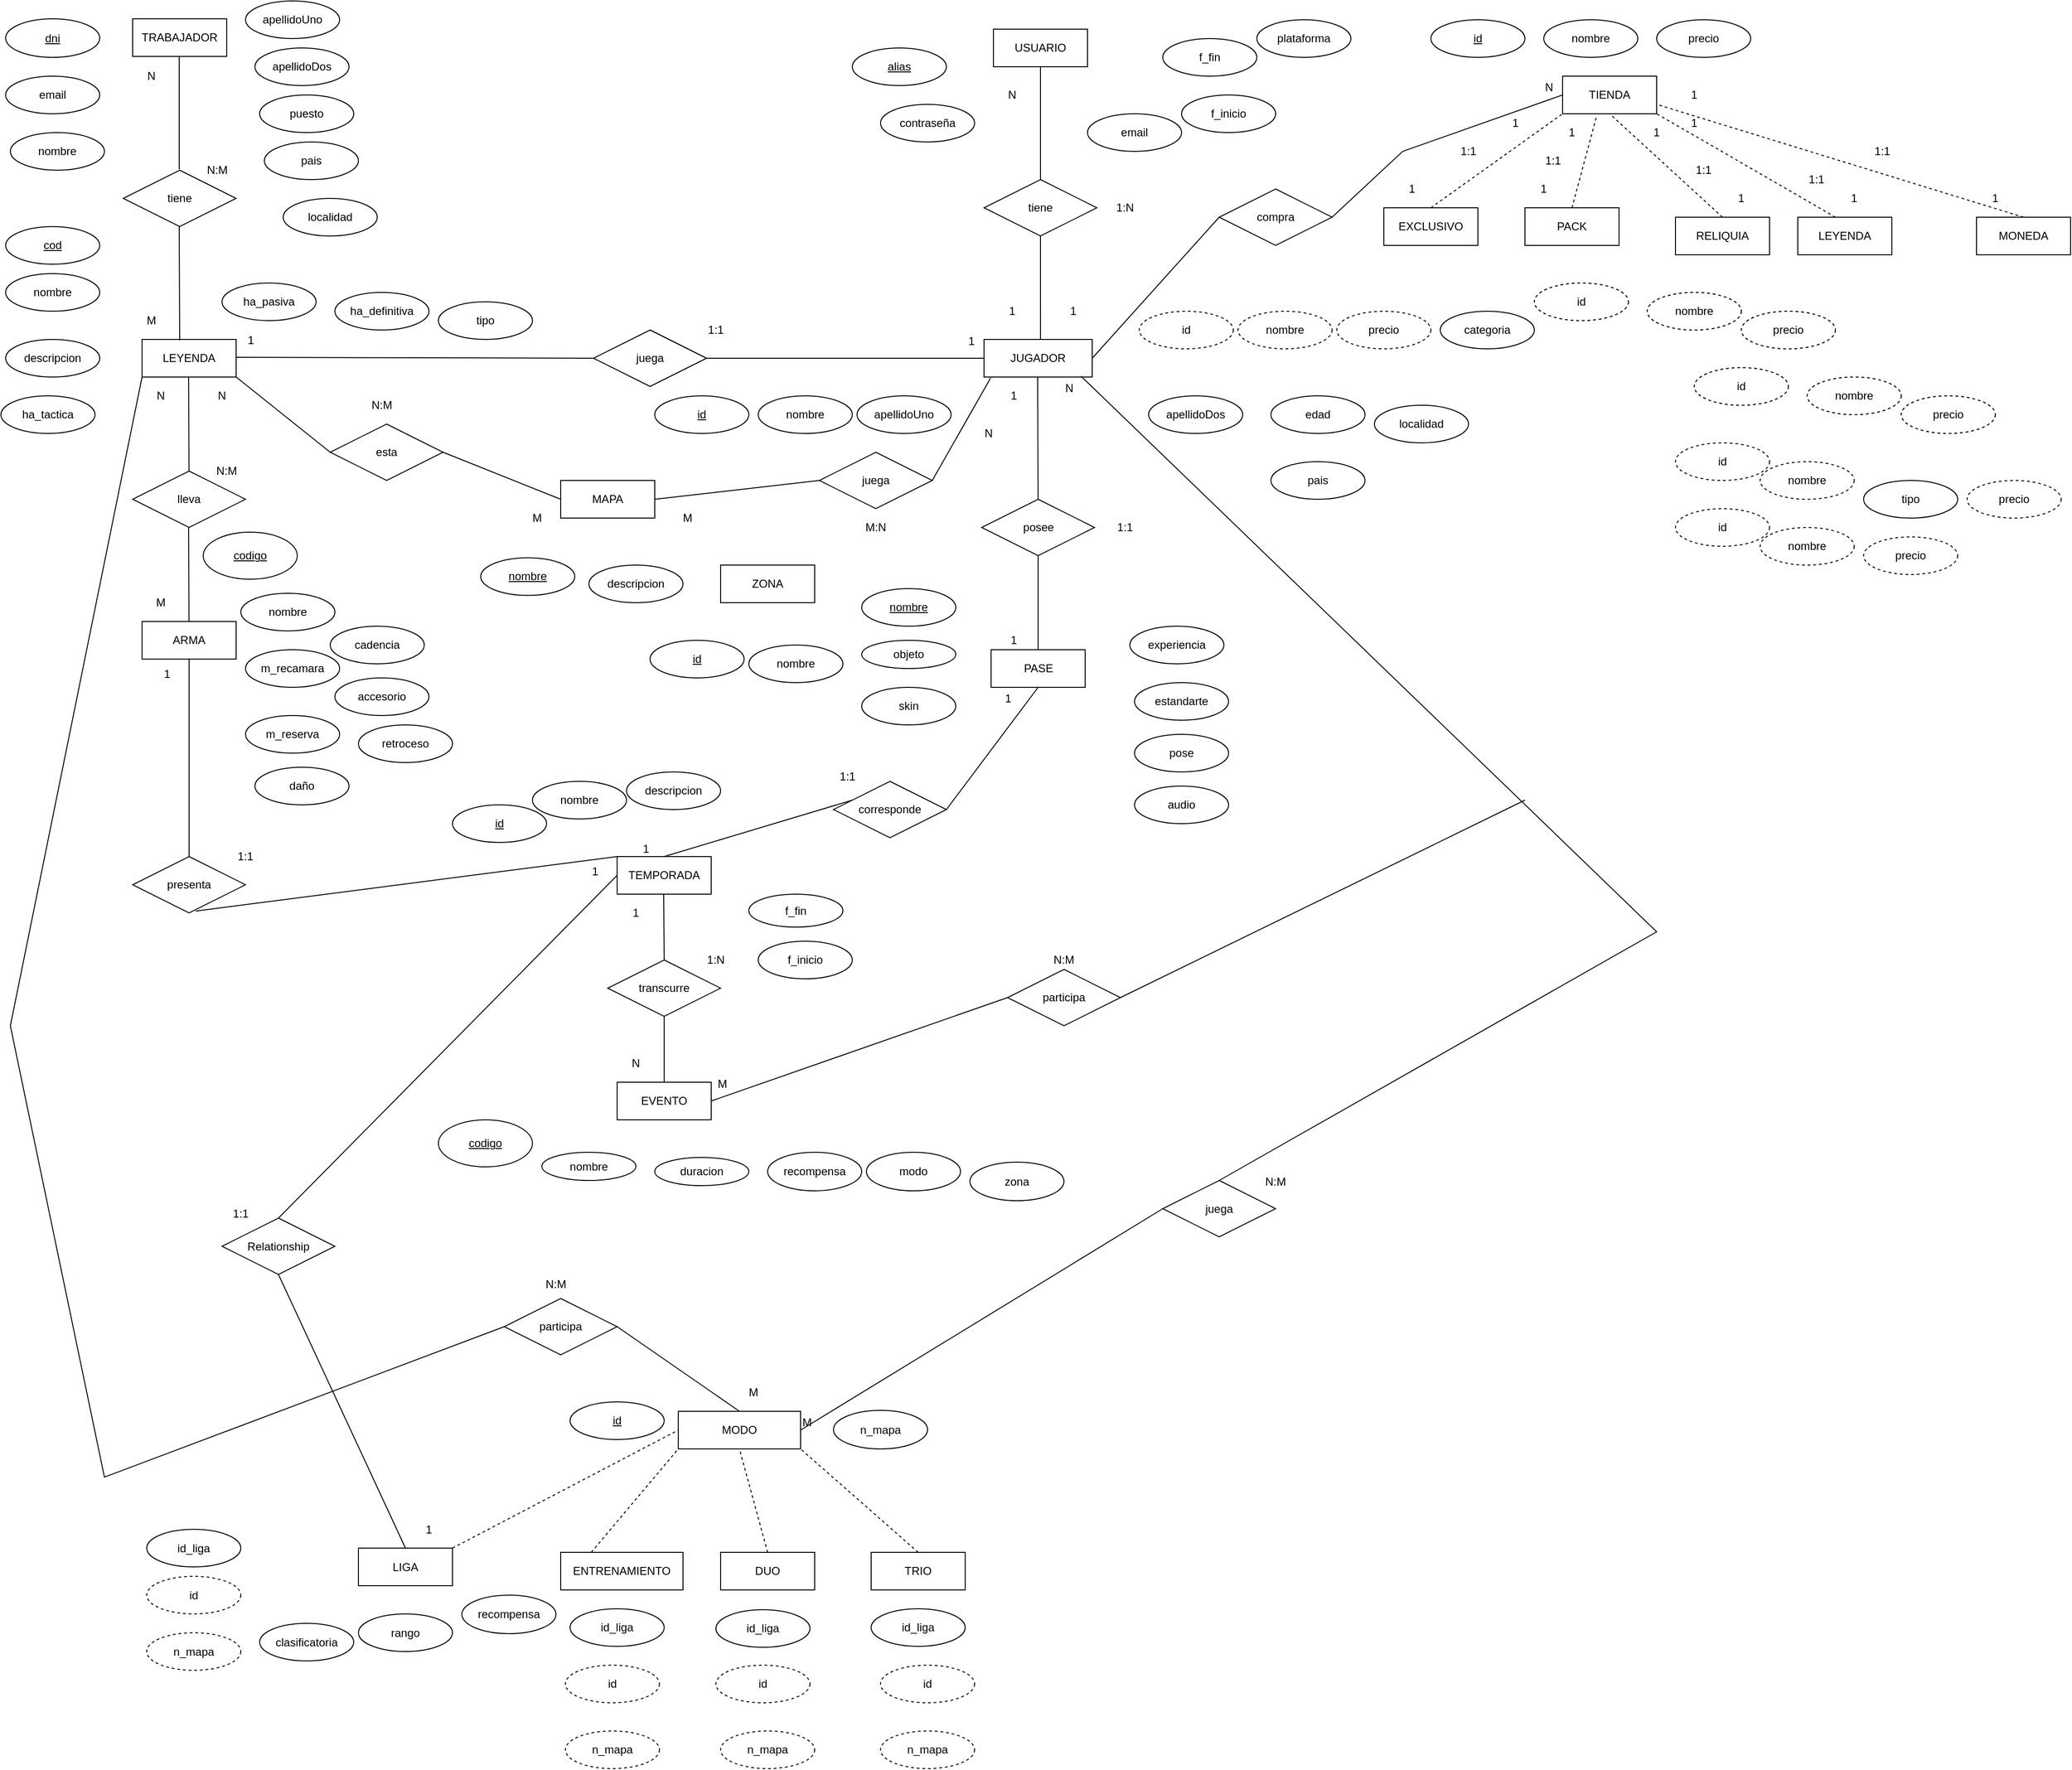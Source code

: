 <mxfile version="13.6.4" type="device"><diagram id="OpJ9rPGcbIPehEQFeCrA" name="Page-1"><mxGraphModel dx="868" dy="451" grid="1" gridSize="10" guides="1" tooltips="1" connect="1" arrows="1" fold="1" page="1" pageScale="1" pageWidth="2339" pageHeight="3300" math="0" shadow="0"><root><mxCell id="0"/><mxCell id="1" parent="0"/><mxCell id="3ivWLIvAnxg_gIfKYhiR-1" value="USUARIO" style="whiteSpace=wrap;html=1;align=center;" parent="1" vertex="1"><mxGeometry x="1075" y="450" width="100" height="40" as="geometry"/></mxCell><mxCell id="3ivWLIvAnxg_gIfKYhiR-7" value="TRABAJADOR" style="whiteSpace=wrap;html=1;align=center;" parent="1" vertex="1"><mxGeometry x="160" y="439" width="100" height="40" as="geometry"/></mxCell><mxCell id="3ivWLIvAnxg_gIfKYhiR-8" value="LEYENDA" style="whiteSpace=wrap;html=1;align=center;" parent="1" vertex="1"><mxGeometry x="170" y="780" width="100" height="40" as="geometry"/></mxCell><mxCell id="3ivWLIvAnxg_gIfKYhiR-9" value="MAPA" style="whiteSpace=wrap;html=1;align=center;" parent="1" vertex="1"><mxGeometry x="615" y="930" width="100" height="40" as="geometry"/></mxCell><mxCell id="3ivWLIvAnxg_gIfKYhiR-10" value="TEMPORADA" style="whiteSpace=wrap;html=1;align=center;" parent="1" vertex="1"><mxGeometry x="675" y="1330" width="100" height="40" as="geometry"/></mxCell><mxCell id="3ivWLIvAnxg_gIfKYhiR-11" value="PASE" style="whiteSpace=wrap;html=1;align=center;" parent="1" vertex="1"><mxGeometry x="1072.5" y="1110" width="100" height="40" as="geometry"/></mxCell><mxCell id="3ivWLIvAnxg_gIfKYhiR-12" value="LIGA" style="whiteSpace=wrap;html=1;align=center;" parent="1" vertex="1"><mxGeometry x="400" y="2065.5" width="100" height="40" as="geometry"/></mxCell><mxCell id="3ivWLIvAnxg_gIfKYhiR-13" value="ARMA" style="whiteSpace=wrap;html=1;align=center;" parent="1" vertex="1"><mxGeometry x="170" y="1080" width="100" height="40" as="geometry"/></mxCell><mxCell id="3ivWLIvAnxg_gIfKYhiR-16" value="DUO" style="whiteSpace=wrap;html=1;align=center;" parent="1" vertex="1"><mxGeometry x="785" y="2070" width="100" height="40" as="geometry"/></mxCell><mxCell id="3ivWLIvAnxg_gIfKYhiR-17" value="TRIO" style="whiteSpace=wrap;html=1;align=center;" parent="1" vertex="1"><mxGeometry x="945" y="2070" width="100" height="40" as="geometry"/></mxCell><mxCell id="3ivWLIvAnxg_gIfKYhiR-18" value="ENTRENAMIENTO" style="whiteSpace=wrap;html=1;align=center;" parent="1" vertex="1"><mxGeometry x="615" y="2070" width="130" height="40" as="geometry"/></mxCell><mxCell id="3ivWLIvAnxg_gIfKYhiR-19" value="EVENTO" style="whiteSpace=wrap;html=1;align=center;" parent="1" vertex="1"><mxGeometry x="675" y="1570" width="100" height="40" as="geometry"/></mxCell><mxCell id="3ivWLIvAnxg_gIfKYhiR-22" value="apellidoUno" style="ellipse;whiteSpace=wrap;html=1;align=center;" parent="1" vertex="1"><mxGeometry x="930" y="840" width="100" height="40" as="geometry"/></mxCell><mxCell id="3ivWLIvAnxg_gIfKYhiR-23" value="apellidoDos" style="ellipse;whiteSpace=wrap;html=1;align=center;" parent="1" vertex="1"><mxGeometry x="1240" y="840" width="100" height="40" as="geometry"/></mxCell><mxCell id="3ivWLIvAnxg_gIfKYhiR-24" value="nombre" style="ellipse;whiteSpace=wrap;html=1;align=center;" parent="1" vertex="1"><mxGeometry x="825" y="840" width="100" height="40" as="geometry"/></mxCell><mxCell id="3ivWLIvAnxg_gIfKYhiR-25" value="email" style="ellipse;whiteSpace=wrap;html=1;align=center;" parent="1" vertex="1"><mxGeometry x="1175" y="540" width="100" height="40" as="geometry"/></mxCell><mxCell id="3ivWLIvAnxg_gIfKYhiR-26" value="f_inicio" style="ellipse;whiteSpace=wrap;html=1;align=center;" parent="1" vertex="1"><mxGeometry x="1275" y="520" width="100" height="40" as="geometry"/></mxCell><mxCell id="3ivWLIvAnxg_gIfKYhiR-28" value="f_fin" style="ellipse;whiteSpace=wrap;html=1;align=center;" parent="1" vertex="1"><mxGeometry x="1255" y="460" width="100" height="40" as="geometry"/></mxCell><mxCell id="3ivWLIvAnxg_gIfKYhiR-29" value="contraseña" style="ellipse;whiteSpace=wrap;html=1;align=center;" parent="1" vertex="1"><mxGeometry x="955" y="530" width="100" height="40" as="geometry"/></mxCell><mxCell id="3ivWLIvAnxg_gIfKYhiR-31" value="JUGADOR" style="whiteSpace=wrap;html=1;align=center;" parent="1" vertex="1"><mxGeometry x="1065" y="780" width="115" height="40" as="geometry"/></mxCell><mxCell id="3ivWLIvAnxg_gIfKYhiR-32" value="plataforma" style="ellipse;whiteSpace=wrap;html=1;align=center;" parent="1" vertex="1"><mxGeometry x="1355" y="440" width="100" height="40" as="geometry"/></mxCell><mxCell id="3ivWLIvAnxg_gIfKYhiR-33" value="edad" style="ellipse;whiteSpace=wrap;html=1;align=center;" parent="1" vertex="1"><mxGeometry x="1370" y="840" width="100" height="40" as="geometry"/></mxCell><mxCell id="3ivWLIvAnxg_gIfKYhiR-36" value="id" style="ellipse;whiteSpace=wrap;html=1;align=center;fontStyle=4;" parent="1" vertex="1"><mxGeometry x="715" y="840" width="100" height="40" as="geometry"/></mxCell><mxCell id="3ivWLIvAnxg_gIfKYhiR-37" value="alias" style="ellipse;whiteSpace=wrap;html=1;align=center;fontStyle=4;" parent="1" vertex="1"><mxGeometry x="925" y="470" width="100" height="40" as="geometry"/></mxCell><mxCell id="3ivWLIvAnxg_gIfKYhiR-39" value="dni" style="ellipse;whiteSpace=wrap;html=1;align=center;fontStyle=4;" parent="1" vertex="1"><mxGeometry x="25" y="439" width="100" height="41" as="geometry"/></mxCell><mxCell id="3ivWLIvAnxg_gIfKYhiR-40" value="apellidoUno" style="ellipse;whiteSpace=wrap;html=1;align=center;" parent="1" vertex="1"><mxGeometry x="280" y="420" width="100" height="40" as="geometry"/></mxCell><mxCell id="3ivWLIvAnxg_gIfKYhiR-41" value="apellidoDos" style="ellipse;whiteSpace=wrap;html=1;align=center;" parent="1" vertex="1"><mxGeometry x="290" y="470" width="100" height="40" as="geometry"/></mxCell><mxCell id="3ivWLIvAnxg_gIfKYhiR-42" value="nombre" style="ellipse;whiteSpace=wrap;html=1;align=center;" parent="1" vertex="1"><mxGeometry x="30" y="560" width="100" height="40" as="geometry"/></mxCell><mxCell id="3ivWLIvAnxg_gIfKYhiR-44" value="email" style="ellipse;whiteSpace=wrap;html=1;align=center;" parent="1" vertex="1"><mxGeometry x="25" y="500" width="100" height="40" as="geometry"/></mxCell><mxCell id="3ivWLIvAnxg_gIfKYhiR-45" value="puesto" style="ellipse;whiteSpace=wrap;html=1;align=center;" parent="1" vertex="1"><mxGeometry x="295" y="520" width="100" height="40" as="geometry"/></mxCell><mxCell id="3ivWLIvAnxg_gIfKYhiR-46" value="pais" style="ellipse;whiteSpace=wrap;html=1;align=center;" parent="1" vertex="1"><mxGeometry x="300" y="570" width="100" height="40" as="geometry"/></mxCell><mxCell id="3ivWLIvAnxg_gIfKYhiR-47" value="localidad" style="ellipse;whiteSpace=wrap;html=1;align=center;" parent="1" vertex="1"><mxGeometry x="320" y="630" width="100" height="40" as="geometry"/></mxCell><mxCell id="3ivWLIvAnxg_gIfKYhiR-48" value="pais" style="ellipse;whiteSpace=wrap;html=1;align=center;" parent="1" vertex="1"><mxGeometry x="1370" y="910" width="100" height="40" as="geometry"/></mxCell><mxCell id="3ivWLIvAnxg_gIfKYhiR-49" value="localidad" style="ellipse;whiteSpace=wrap;html=1;align=center;" parent="1" vertex="1"><mxGeometry x="1480" y="850" width="100" height="40" as="geometry"/></mxCell><mxCell id="3ivWLIvAnxg_gIfKYhiR-50" value="nombre" style="ellipse;whiteSpace=wrap;html=1;align=center;" parent="1" vertex="1"><mxGeometry x="25" y="710" width="100" height="40" as="geometry"/></mxCell><mxCell id="3ivWLIvAnxg_gIfKYhiR-51" value="descripcion" style="ellipse;whiteSpace=wrap;html=1;align=center;" parent="1" vertex="1"><mxGeometry x="25" y="780" width="100" height="40" as="geometry"/></mxCell><mxCell id="3ivWLIvAnxg_gIfKYhiR-54" value="cod" style="ellipse;whiteSpace=wrap;html=1;align=center;fontStyle=4;" parent="1" vertex="1"><mxGeometry x="25" y="660" width="100" height="40" as="geometry"/></mxCell><mxCell id="3ivWLIvAnxg_gIfKYhiR-55" value="ha_tactica" style="ellipse;whiteSpace=wrap;html=1;align=center;" parent="1" vertex="1"><mxGeometry x="20" y="840" width="100" height="40" as="geometry"/></mxCell><mxCell id="3ivWLIvAnxg_gIfKYhiR-56" value="ha_pasiva" style="ellipse;whiteSpace=wrap;html=1;align=center;" parent="1" vertex="1"><mxGeometry x="255" y="720" width="100" height="40" as="geometry"/></mxCell><mxCell id="3ivWLIvAnxg_gIfKYhiR-57" value="ha_definitiva" style="ellipse;whiteSpace=wrap;html=1;align=center;" parent="1" vertex="1"><mxGeometry x="375" y="730" width="100" height="40" as="geometry"/></mxCell><mxCell id="3ivWLIvAnxg_gIfKYhiR-58" value="tipo" style="ellipse;whiteSpace=wrap;html=1;align=center;" parent="1" vertex="1"><mxGeometry x="485" y="740" width="100" height="40" as="geometry"/></mxCell><mxCell id="3ivWLIvAnxg_gIfKYhiR-59" value="id" style="ellipse;whiteSpace=wrap;html=1;align=center;fontStyle=4;" parent="1" vertex="1"><mxGeometry x="500" y="1275" width="100" height="40" as="geometry"/></mxCell><mxCell id="3ivWLIvAnxg_gIfKYhiR-60" value="nombre" style="ellipse;whiteSpace=wrap;html=1;align=center;" parent="1" vertex="1"><mxGeometry x="585" y="1250" width="100" height="40" as="geometry"/></mxCell><mxCell id="3ivWLIvAnxg_gIfKYhiR-61" value="f_inicio" style="ellipse;whiteSpace=wrap;html=1;align=center;" parent="1" vertex="1"><mxGeometry x="825" y="1420" width="100" height="40" as="geometry"/></mxCell><mxCell id="3ivWLIvAnxg_gIfKYhiR-62" value="f_fin" style="ellipse;whiteSpace=wrap;html=1;align=center;" parent="1" vertex="1"><mxGeometry x="815" y="1370" width="100" height="35" as="geometry"/></mxCell><mxCell id="3ivWLIvAnxg_gIfKYhiR-64" value="descripcion" style="ellipse;whiteSpace=wrap;html=1;align=center;" parent="1" vertex="1"><mxGeometry x="685" y="1240" width="100" height="40" as="geometry"/></mxCell><mxCell id="3ivWLIvAnxg_gIfKYhiR-67" value="descripcion" style="ellipse;whiteSpace=wrap;html=1;align=center;" parent="1" vertex="1"><mxGeometry x="645" y="1020" width="100" height="40" as="geometry"/></mxCell><mxCell id="3ivWLIvAnxg_gIfKYhiR-68" value="nombre" style="ellipse;whiteSpace=wrap;html=1;align=center;fontStyle=4;" parent="1" vertex="1"><mxGeometry x="530" y="1012.25" width="100" height="40" as="geometry"/></mxCell><mxCell id="PjXVe1Uv_4ituTJSpdPU-1" value="nombre" style="ellipse;whiteSpace=wrap;html=1;align=center;fontStyle=4;" parent="1" vertex="1"><mxGeometry x="935" y="1045" width="100" height="40" as="geometry"/></mxCell><mxCell id="PjXVe1Uv_4ituTJSpdPU-2" value="objeto" style="ellipse;whiteSpace=wrap;html=1;align=center;" parent="1" vertex="1"><mxGeometry x="935" y="1100" width="100" height="30" as="geometry"/></mxCell><mxCell id="PjXVe1Uv_4ituTJSpdPU-3" value="skin" style="ellipse;whiteSpace=wrap;html=1;align=center;" parent="1" vertex="1"><mxGeometry x="935" y="1150" width="100" height="40" as="geometry"/></mxCell><mxCell id="PjXVe1Uv_4ituTJSpdPU-4" value="audio" style="ellipse;whiteSpace=wrap;html=1;align=center;" parent="1" vertex="1"><mxGeometry x="1225" y="1255" width="100" height="40" as="geometry"/></mxCell><mxCell id="PjXVe1Uv_4ituTJSpdPU-5" value="pose" style="ellipse;whiteSpace=wrap;html=1;align=center;" parent="1" vertex="1"><mxGeometry x="1225" y="1200" width="100" height="40" as="geometry"/></mxCell><mxCell id="PjXVe1Uv_4ituTJSpdPU-6" value="estandarte" style="ellipse;whiteSpace=wrap;html=1;align=center;" parent="1" vertex="1"><mxGeometry x="1225" y="1145" width="100" height="40" as="geometry"/></mxCell><mxCell id="PjXVe1Uv_4ituTJSpdPU-7" value="experiencia" style="ellipse;whiteSpace=wrap;html=1;align=center;" parent="1" vertex="1"><mxGeometry x="1220" y="1085" width="100" height="40" as="geometry"/></mxCell><mxCell id="PjXVe1Uv_4ituTJSpdPU-9" value="rango" style="ellipse;whiteSpace=wrap;html=1;align=center;" parent="1" vertex="1"><mxGeometry x="400" y="2135.5" width="100" height="40" as="geometry"/></mxCell><mxCell id="PjXVe1Uv_4ituTJSpdPU-14" value="recompensa" style="ellipse;whiteSpace=wrap;html=1;align=center;" parent="1" vertex="1"><mxGeometry x="510" y="2115.5" width="100" height="41" as="geometry"/></mxCell><mxCell id="PjXVe1Uv_4ituTJSpdPU-21" value="nombre" style="ellipse;whiteSpace=wrap;html=1;align=center;" parent="1" vertex="1"><mxGeometry x="275" y="1050" width="100" height="40" as="geometry"/></mxCell><mxCell id="PjXVe1Uv_4ituTJSpdPU-22" value="m_recamara" style="ellipse;whiteSpace=wrap;html=1;align=center;" parent="1" vertex="1"><mxGeometry x="280" y="1110" width="100" height="40" as="geometry"/></mxCell><mxCell id="PjXVe1Uv_4ituTJSpdPU-23" value="m_reserva" style="ellipse;whiteSpace=wrap;html=1;align=center;" parent="1" vertex="1"><mxGeometry x="280" y="1180" width="100" height="40" as="geometry"/></mxCell><mxCell id="PjXVe1Uv_4ituTJSpdPU-24" value="daño" style="ellipse;whiteSpace=wrap;html=1;align=center;" parent="1" vertex="1"><mxGeometry x="290" y="1235" width="100" height="40" as="geometry"/></mxCell><mxCell id="PjXVe1Uv_4ituTJSpdPU-25" value="retroceso" style="ellipse;whiteSpace=wrap;html=1;align=center;" parent="1" vertex="1"><mxGeometry x="400" y="1190" width="100" height="40" as="geometry"/></mxCell><mxCell id="PjXVe1Uv_4ituTJSpdPU-26" value="accesorio" style="ellipse;whiteSpace=wrap;html=1;align=center;" parent="1" vertex="1"><mxGeometry x="375" y="1140" width="100" height="40" as="geometry"/></mxCell><mxCell id="PjXVe1Uv_4ituTJSpdPU-27" value="codigo" style="ellipse;whiteSpace=wrap;html=1;align=center;fontStyle=4;" parent="1" vertex="1"><mxGeometry x="235" y="985" width="100" height="50" as="geometry"/></mxCell><mxCell id="PjXVe1Uv_4ituTJSpdPU-28" value="cadencia" style="ellipse;whiteSpace=wrap;html=1;align=center;" parent="1" vertex="1"><mxGeometry x="370" y="1085" width="100" height="40" as="geometry"/></mxCell><mxCell id="PjXVe1Uv_4ituTJSpdPU-29" value="duracion" style="ellipse;whiteSpace=wrap;html=1;align=center;" parent="1" vertex="1"><mxGeometry x="715" y="1650" width="100" height="30" as="geometry"/></mxCell><mxCell id="PjXVe1Uv_4ituTJSpdPU-31" value="nombre" style="ellipse;whiteSpace=wrap;html=1;align=center;" parent="1" vertex="1"><mxGeometry x="595" y="1644.5" width="100" height="30" as="geometry"/></mxCell><mxCell id="PjXVe1Uv_4ituTJSpdPU-32" value="recompensa" style="ellipse;whiteSpace=wrap;html=1;align=center;" parent="1" vertex="1"><mxGeometry x="835" y="1644.5" width="100" height="41" as="geometry"/></mxCell><mxCell id="PjXVe1Uv_4ituTJSpdPU-33" value="modo" style="ellipse;whiteSpace=wrap;html=1;align=center;" parent="1" vertex="1"><mxGeometry x="940" y="1644.5" width="100" height="41" as="geometry"/></mxCell><mxCell id="PjXVe1Uv_4ituTJSpdPU-34" value="zona" style="ellipse;whiteSpace=wrap;html=1;align=center;" parent="1" vertex="1"><mxGeometry x="1050" y="1655" width="100" height="41" as="geometry"/></mxCell><mxCell id="PjXVe1Uv_4ituTJSpdPU-35" value="codigo" style="ellipse;whiteSpace=wrap;html=1;align=center;fontStyle=4;" parent="1" vertex="1"><mxGeometry x="485" y="1610" width="100" height="50" as="geometry"/></mxCell><mxCell id="PjXVe1Uv_4ituTJSpdPU-36" value="n_mapa" style="ellipse;whiteSpace=wrap;html=1;align=center;" parent="1" vertex="1"><mxGeometry x="905" y="1919" width="100" height="41" as="geometry"/></mxCell><mxCell id="PjXVe1Uv_4ituTJSpdPU-40" value="MODO" style="whiteSpace=wrap;html=1;align=center;" parent="1" vertex="1"><mxGeometry x="740" y="1920" width="130" height="40" as="geometry"/></mxCell><mxCell id="PjXVe1Uv_4ituTJSpdPU-42" value="id" style="ellipse;whiteSpace=wrap;html=1;align=center;fontStyle=4;" parent="1" vertex="1"><mxGeometry x="625" y="1910" width="100" height="40" as="geometry"/></mxCell><mxCell id="PjXVe1Uv_4ituTJSpdPU-43" value="n_mapa" style="ellipse;whiteSpace=wrap;html=1;align=center;dashed=1;" parent="1" vertex="1"><mxGeometry x="620" y="2260" width="100" height="40" as="geometry"/></mxCell><mxCell id="PjXVe1Uv_4ituTJSpdPU-44" value="n_mapa" style="ellipse;whiteSpace=wrap;html=1;align=center;dashed=1;" parent="1" vertex="1"><mxGeometry x="955" y="2260" width="100" height="40" as="geometry"/></mxCell><mxCell id="PjXVe1Uv_4ituTJSpdPU-45" value="n_mapa" style="ellipse;whiteSpace=wrap;html=1;align=center;dashed=1;" parent="1" vertex="1"><mxGeometry x="785" y="2260" width="100" height="40" as="geometry"/></mxCell><mxCell id="PjXVe1Uv_4ituTJSpdPU-46" value="tiene" style="shape=rhombus;perimeter=rhombusPerimeter;whiteSpace=wrap;html=1;align=center;" parent="1" vertex="1"><mxGeometry x="1065" y="610" width="120" height="60" as="geometry"/></mxCell><mxCell id="PjXVe1Uv_4ituTJSpdPU-51" value="" style="endArrow=none;html=1;rounded=0;entryX=0.5;entryY=1;entryDx=0;entryDy=0;exitX=0.5;exitY=0;exitDx=0;exitDy=0;" parent="1" source="PjXVe1Uv_4ituTJSpdPU-46" target="3ivWLIvAnxg_gIfKYhiR-1" edge="1"><mxGeometry relative="1" as="geometry"><mxPoint x="955" y="650" as="sourcePoint"/><mxPoint x="1115" y="650" as="targetPoint"/></mxGeometry></mxCell><mxCell id="PjXVe1Uv_4ituTJSpdPU-53" value="N" style="text;html=1;strokeColor=none;fillColor=none;align=center;verticalAlign=middle;whiteSpace=wrap;rounded=0;" parent="1" vertex="1"><mxGeometry x="1075" y="510" width="40" height="20" as="geometry"/></mxCell><mxCell id="PjXVe1Uv_4ituTJSpdPU-55" value="1" style="text;html=1;strokeColor=none;fillColor=none;align=center;verticalAlign=middle;whiteSpace=wrap;rounded=0;" parent="1" vertex="1"><mxGeometry x="1075" y="740" width="40" height="20" as="geometry"/></mxCell><mxCell id="PjXVe1Uv_4ituTJSpdPU-57" value="" style="endArrow=none;html=1;rounded=0;entryX=0.5;entryY=1;entryDx=0;entryDy=0;exitX=0.522;exitY=0;exitDx=0;exitDy=0;exitPerimeter=0;" parent="1" source="3ivWLIvAnxg_gIfKYhiR-31" edge="1"><mxGeometry relative="1" as="geometry"><mxPoint x="1125" y="770" as="sourcePoint"/><mxPoint x="1125" y="670" as="targetPoint"/></mxGeometry></mxCell><mxCell id="PjXVe1Uv_4ituTJSpdPU-58" value="1:N" style="text;html=1;strokeColor=none;fillColor=none;align=center;verticalAlign=middle;whiteSpace=wrap;rounded=0;" parent="1" vertex="1"><mxGeometry x="1195" y="630" width="40" height="20" as="geometry"/></mxCell><mxCell id="PjXVe1Uv_4ituTJSpdPU-60" value="juega" style="shape=rhombus;perimeter=rhombusPerimeter;whiteSpace=wrap;html=1;align=center;" parent="1" vertex="1"><mxGeometry x="650" y="770" width="120" height="60" as="geometry"/></mxCell><mxCell id="PjXVe1Uv_4ituTJSpdPU-61" value="1:1" style="text;html=1;strokeColor=none;fillColor=none;align=center;verticalAlign=middle;whiteSpace=wrap;rounded=0;" parent="1" vertex="1"><mxGeometry x="760" y="760" width="40" height="20" as="geometry"/></mxCell><mxCell id="PjXVe1Uv_4ituTJSpdPU-62" value="" style="endArrow=none;html=1;rounded=0;entryX=0;entryY=0.5;entryDx=0;entryDy=0;exitX=1;exitY=0.5;exitDx=0;exitDy=0;" parent="1" source="PjXVe1Uv_4ituTJSpdPU-60" target="3ivWLIvAnxg_gIfKYhiR-31" edge="1"><mxGeometry relative="1" as="geometry"><mxPoint x="770" y="789.5" as="sourcePoint"/><mxPoint x="930" y="789.5" as="targetPoint"/></mxGeometry></mxCell><mxCell id="PjXVe1Uv_4ituTJSpdPU-63" value="1" style="resizable=0;html=1;align=right;verticalAlign=bottom;" parent="PjXVe1Uv_4ituTJSpdPU-62" connectable="0" vertex="1"><mxGeometry x="1" relative="1" as="geometry"><mxPoint x="-10" y="-10" as="offset"/></mxGeometry></mxCell><mxCell id="PjXVe1Uv_4ituTJSpdPU-64" value="" style="endArrow=none;html=1;rounded=0;entryX=0;entryY=0.5;entryDx=0;entryDy=0;" parent="1" target="PjXVe1Uv_4ituTJSpdPU-60" edge="1"><mxGeometry relative="1" as="geometry"><mxPoint x="270" y="799" as="sourcePoint"/><mxPoint x="575" y="799.5" as="targetPoint"/></mxGeometry></mxCell><mxCell id="PjXVe1Uv_4ituTJSpdPU-65" value="1" style="resizable=0;html=1;align=right;verticalAlign=bottom;" parent="PjXVe1Uv_4ituTJSpdPU-64" connectable="0" vertex="1"><mxGeometry x="1" relative="1" as="geometry"><mxPoint x="-360" y="-10" as="offset"/></mxGeometry></mxCell><mxCell id="PjXVe1Uv_4ituTJSpdPU-67" value="juega" style="shape=rhombus;perimeter=rhombusPerimeter;whiteSpace=wrap;html=1;align=center;" parent="1" vertex="1"><mxGeometry x="650" y="770" width="120" height="60" as="geometry"/></mxCell><mxCell id="PjXVe1Uv_4ituTJSpdPU-69" value="" style="endArrow=none;html=1;rounded=0;entryX=0.5;entryY=1;entryDx=0;entryDy=0;exitX=0.4;exitY=0.025;exitDx=0;exitDy=0;exitPerimeter=0;" parent="1" source="3ivWLIvAnxg_gIfKYhiR-8" edge="1"><mxGeometry relative="1" as="geometry"><mxPoint x="210" y="750" as="sourcePoint"/><mxPoint x="209.5" y="660" as="targetPoint"/></mxGeometry></mxCell><mxCell id="PjXVe1Uv_4ituTJSpdPU-70" value="" style="endArrow=none;html=1;rounded=0;entryX=0.5;entryY=1;entryDx=0;entryDy=0;exitX=0.5;exitY=0;exitDx=0;exitDy=0;" parent="1" edge="1"><mxGeometry relative="1" as="geometry"><mxPoint x="209.5" y="599" as="sourcePoint"/><mxPoint x="209.5" y="479" as="targetPoint"/></mxGeometry></mxCell><mxCell id="PjXVe1Uv_4ituTJSpdPU-72" value="tiene" style="shape=rhombus;perimeter=rhombusPerimeter;whiteSpace=wrap;html=1;align=center;" parent="1" vertex="1"><mxGeometry x="150" y="600" width="120" height="60" as="geometry"/></mxCell><mxCell id="PjXVe1Uv_4ituTJSpdPU-73" value="N:M" style="text;html=1;strokeColor=none;fillColor=none;align=center;verticalAlign=middle;whiteSpace=wrap;rounded=0;" parent="1" vertex="1"><mxGeometry x="230" y="590" width="40" height="20" as="geometry"/></mxCell><mxCell id="PjXVe1Uv_4ituTJSpdPU-74" value="N" style="text;html=1;strokeColor=none;fillColor=none;align=center;verticalAlign=middle;whiteSpace=wrap;rounded=0;" parent="1" vertex="1"><mxGeometry x="160" y="490" width="40" height="20" as="geometry"/></mxCell><mxCell id="PjXVe1Uv_4ituTJSpdPU-75" value="M" style="text;html=1;strokeColor=none;fillColor=none;align=center;verticalAlign=middle;whiteSpace=wrap;rounded=0;" parent="1" vertex="1"><mxGeometry x="160" y="750" width="40" height="20" as="geometry"/></mxCell><mxCell id="PjXVe1Uv_4ituTJSpdPU-79" value="id" style="ellipse;whiteSpace=wrap;html=1;align=center;dashed=1;" parent="1" vertex="1"><mxGeometry x="620" y="2190" width="100" height="40" as="geometry"/></mxCell><mxCell id="PjXVe1Uv_4ituTJSpdPU-80" value="id" style="ellipse;whiteSpace=wrap;html=1;align=center;dashed=1;" parent="1" vertex="1"><mxGeometry x="780" y="2190" width="100" height="40" as="geometry"/></mxCell><mxCell id="PjXVe1Uv_4ituTJSpdPU-81" value="id" style="ellipse;whiteSpace=wrap;html=1;align=center;dashed=1;" parent="1" vertex="1"><mxGeometry x="955" y="2190" width="100" height="40" as="geometry"/></mxCell><mxCell id="PjXVe1Uv_4ituTJSpdPU-82" value="posee" style="shape=rhombus;perimeter=rhombusPerimeter;whiteSpace=wrap;html=1;align=center;" parent="1" vertex="1"><mxGeometry x="1062.5" y="950" width="120" height="60" as="geometry"/></mxCell><mxCell id="PjXVe1Uv_4ituTJSpdPU-83" value="" style="endArrow=none;html=1;rounded=0;exitX=0.5;exitY=0;exitDx=0;exitDy=0;entryX=0.5;entryY=1;entryDx=0;entryDy=0;" parent="1" source="3ivWLIvAnxg_gIfKYhiR-11" target="PjXVe1Uv_4ituTJSpdPU-82" edge="1"><mxGeometry relative="1" as="geometry"><mxPoint x="1119" y="1150" as="sourcePoint"/><mxPoint x="1119" y="1010" as="targetPoint"/></mxGeometry></mxCell><mxCell id="PjXVe1Uv_4ituTJSpdPU-85" value="" style="endArrow=none;html=1;rounded=0;exitX=0.5;exitY=0;exitDx=0;exitDy=0;" parent="1" source="PjXVe1Uv_4ituTJSpdPU-82" edge="1"><mxGeometry relative="1" as="geometry"><mxPoint x="1123" y="930" as="sourcePoint"/><mxPoint x="1122" y="820" as="targetPoint"/></mxGeometry></mxCell><mxCell id="PjXVe1Uv_4ituTJSpdPU-86" value="1:1" style="text;html=1;strokeColor=none;fillColor=none;align=center;verticalAlign=middle;whiteSpace=wrap;rounded=0;" parent="1" vertex="1"><mxGeometry x="1195" y="970" width="40" height="20" as="geometry"/></mxCell><mxCell id="PjXVe1Uv_4ituTJSpdPU-88" value="1" style="resizable=0;html=1;align=right;verticalAlign=bottom;" parent="1" connectable="0" vertex="1"><mxGeometry x="1055" y="770" as="geometry"><mxPoint x="45" y="78" as="offset"/></mxGeometry></mxCell><mxCell id="PjXVe1Uv_4ituTJSpdPU-89" value="1" style="resizable=0;html=1;align=right;verticalAlign=bottom;" parent="1" connectable="0" vertex="1"><mxGeometry x="1055" y="1030" as="geometry"><mxPoint x="45" y="78" as="offset"/></mxGeometry></mxCell><mxCell id="_RUE8CeRTio3EogM7BUZ-1" value="lleva" style="shape=rhombus;perimeter=rhombusPerimeter;whiteSpace=wrap;html=1;align=center;" parent="1" vertex="1"><mxGeometry x="160" y="920" width="120" height="60" as="geometry"/></mxCell><mxCell id="_RUE8CeRTio3EogM7BUZ-2" value="" style="endArrow=none;html=1;rounded=0;entryX=0.5;entryY=1;entryDx=0;entryDy=0;" parent="1" source="_RUE8CeRTio3EogM7BUZ-1" edge="1"><mxGeometry relative="1" as="geometry"><mxPoint x="220" y="890" as="sourcePoint"/><mxPoint x="219.5" y="820" as="targetPoint"/></mxGeometry></mxCell><mxCell id="_RUE8CeRTio3EogM7BUZ-3" value="" style="endArrow=none;html=1;rounded=0;entryX=0.5;entryY=1;entryDx=0;entryDy=0;" parent="1" edge="1"><mxGeometry relative="1" as="geometry"><mxPoint x="219.885" y="1080.058" as="sourcePoint"/><mxPoint x="219.5" y="980" as="targetPoint"/></mxGeometry></mxCell><mxCell id="_RUE8CeRTio3EogM7BUZ-4" value="N" style="text;html=1;strokeColor=none;fillColor=none;align=center;verticalAlign=middle;whiteSpace=wrap;rounded=0;" parent="1" vertex="1"><mxGeometry x="170" y="830" width="40" height="20" as="geometry"/></mxCell><mxCell id="_RUE8CeRTio3EogM7BUZ-5" value="M" style="text;html=1;strokeColor=none;fillColor=none;align=center;verticalAlign=middle;whiteSpace=wrap;rounded=0;" parent="1" vertex="1"><mxGeometry x="170" y="1050" width="40" height="20" as="geometry"/></mxCell><mxCell id="_RUE8CeRTio3EogM7BUZ-6" value="N:M" style="text;html=1;strokeColor=none;fillColor=none;align=center;verticalAlign=middle;whiteSpace=wrap;rounded=0;" parent="1" vertex="1"><mxGeometry x="240" y="910" width="40" height="20" as="geometry"/></mxCell><mxCell id="_RUE8CeRTio3EogM7BUZ-7" value="transcurre" style="shape=rhombus;perimeter=rhombusPerimeter;whiteSpace=wrap;html=1;align=center;" parent="1" vertex="1"><mxGeometry x="665" y="1440" width="120" height="60" as="geometry"/></mxCell><mxCell id="_RUE8CeRTio3EogM7BUZ-8" value="" style="endArrow=none;html=1;rounded=0;entryX=0.5;entryY=1;entryDx=0;entryDy=0;exitX=0.5;exitY=0;exitDx=0;exitDy=0;" parent="1" source="_RUE8CeRTio3EogM7BUZ-7" edge="1"><mxGeometry relative="1" as="geometry"><mxPoint x="725" y="1440" as="sourcePoint"/><mxPoint x="724.5" y="1370.5" as="targetPoint"/></mxGeometry></mxCell><mxCell id="_RUE8CeRTio3EogM7BUZ-10" value="" style="endArrow=none;html=1;rounded=0;entryX=0.5;entryY=1;entryDx=0;entryDy=0;exitX=0.5;exitY=0;exitDx=0;exitDy=0;" parent="1" target="_RUE8CeRTio3EogM7BUZ-7" edge="1"><mxGeometry relative="1" as="geometry"><mxPoint x="725" y="1570" as="sourcePoint"/><mxPoint x="724.5" y="1510.5" as="targetPoint"/></mxGeometry></mxCell><mxCell id="_RUE8CeRTio3EogM7BUZ-11" value="1" style="text;html=1;strokeColor=none;fillColor=none;align=center;verticalAlign=middle;whiteSpace=wrap;rounded=0;" parent="1" vertex="1"><mxGeometry x="675" y="1380" width="40" height="20" as="geometry"/></mxCell><mxCell id="_RUE8CeRTio3EogM7BUZ-12" value="N" style="text;html=1;strokeColor=none;fillColor=none;align=center;verticalAlign=middle;whiteSpace=wrap;rounded=0;" parent="1" vertex="1"><mxGeometry x="675" y="1540" width="40" height="20" as="geometry"/></mxCell><mxCell id="_RUE8CeRTio3EogM7BUZ-13" value="1:N" style="text;html=1;strokeColor=none;fillColor=none;align=center;verticalAlign=middle;whiteSpace=wrap;rounded=0;" parent="1" vertex="1"><mxGeometry x="760" y="1430" width="40" height="20" as="geometry"/></mxCell><mxCell id="_RUE8CeRTio3EogM7BUZ-15" value="juega" style="shape=rhombus;perimeter=rhombusPerimeter;whiteSpace=wrap;html=1;align=center;" parent="1" vertex="1"><mxGeometry x="890" y="900" width="120" height="60" as="geometry"/></mxCell><mxCell id="_RUE8CeRTio3EogM7BUZ-18" value="" style="endArrow=none;html=1;rounded=0;exitX=1;exitY=0.5;exitDx=0;exitDy=0;entryX=0;entryY=0.5;entryDx=0;entryDy=0;" parent="1" source="3ivWLIvAnxg_gIfKYhiR-9" target="_RUE8CeRTio3EogM7BUZ-15" edge="1"><mxGeometry relative="1" as="geometry"><mxPoint x="740" y="950" as="sourcePoint"/><mxPoint x="810" y="951" as="targetPoint"/></mxGeometry></mxCell><mxCell id="_RUE8CeRTio3EogM7BUZ-20" value="" style="endArrow=none;html=1;rounded=0;entryX=0.061;entryY=1.025;entryDx=0;entryDy=0;exitX=1;exitY=0.5;exitDx=0;exitDy=0;entryPerimeter=0;" parent="1" source="_RUE8CeRTio3EogM7BUZ-15" target="3ivWLIvAnxg_gIfKYhiR-31" edge="1"><mxGeometry relative="1" as="geometry"><mxPoint x="1000" y="930" as="sourcePoint"/><mxPoint x="1101.25" y="912.25" as="targetPoint"/></mxGeometry></mxCell><mxCell id="_RUE8CeRTio3EogM7BUZ-21" value="N" style="text;html=1;strokeColor=none;fillColor=none;align=center;verticalAlign=middle;whiteSpace=wrap;rounded=0;" parent="1" vertex="1"><mxGeometry x="1050" y="870" width="40" height="20" as="geometry"/></mxCell><mxCell id="_RUE8CeRTio3EogM7BUZ-22" value="M" style="text;html=1;strokeColor=none;fillColor=none;align=center;verticalAlign=middle;whiteSpace=wrap;rounded=0;" parent="1" vertex="1"><mxGeometry x="730" y="960" width="40" height="20" as="geometry"/></mxCell><mxCell id="_RUE8CeRTio3EogM7BUZ-24" value="esta" style="shape=rhombus;perimeter=rhombusPerimeter;whiteSpace=wrap;html=1;align=center;" parent="1" vertex="1"><mxGeometry x="370" y="870" width="120" height="60" as="geometry"/></mxCell><mxCell id="_RUE8CeRTio3EogM7BUZ-25" value="" style="endArrow=none;html=1;rounded=0;exitX=1;exitY=1;exitDx=0;exitDy=0;entryX=0;entryY=0.5;entryDx=0;entryDy=0;" parent="1" source="3ivWLIvAnxg_gIfKYhiR-8" target="_RUE8CeRTio3EogM7BUZ-24" edge="1"><mxGeometry relative="1" as="geometry"><mxPoint x="270" y="860" as="sourcePoint"/><mxPoint x="445" y="840" as="targetPoint"/></mxGeometry></mxCell><mxCell id="_RUE8CeRTio3EogM7BUZ-26" value="" style="endArrow=none;html=1;rounded=0;entryX=0;entryY=0.5;entryDx=0;entryDy=0;" parent="1" target="3ivWLIvAnxg_gIfKYhiR-9" edge="1"><mxGeometry relative="1" as="geometry"><mxPoint x="490" y="900" as="sourcePoint"/><mxPoint x="590" y="890" as="targetPoint"/></mxGeometry></mxCell><mxCell id="_RUE8CeRTio3EogM7BUZ-27" value="M:N" style="text;html=1;strokeColor=none;fillColor=none;align=center;verticalAlign=middle;whiteSpace=wrap;rounded=0;" parent="1" vertex="1"><mxGeometry x="930" y="970" width="40" height="20" as="geometry"/></mxCell><mxCell id="_RUE8CeRTio3EogM7BUZ-28" value="M" style="text;html=1;strokeColor=none;fillColor=none;align=center;verticalAlign=middle;whiteSpace=wrap;rounded=0;" parent="1" vertex="1"><mxGeometry x="570" y="960" width="40" height="20" as="geometry"/></mxCell><mxCell id="_RUE8CeRTio3EogM7BUZ-29" value="N" style="text;html=1;strokeColor=none;fillColor=none;align=center;verticalAlign=middle;whiteSpace=wrap;rounded=0;" parent="1" vertex="1"><mxGeometry x="235" y="830" width="40" height="20" as="geometry"/></mxCell><mxCell id="_RUE8CeRTio3EogM7BUZ-30" value="N:M" style="text;html=1;strokeColor=none;fillColor=none;align=center;verticalAlign=middle;whiteSpace=wrap;rounded=0;" parent="1" vertex="1"><mxGeometry x="405" y="840" width="40" height="20" as="geometry"/></mxCell><mxCell id="ec6OSTlm9SBcLSYi0SMa-1" value="n_mapa" style="ellipse;whiteSpace=wrap;html=1;align=center;dashed=1;" parent="1" vertex="1"><mxGeometry x="175" y="2155.5" width="100" height="40" as="geometry"/></mxCell><mxCell id="ec6OSTlm9SBcLSYi0SMa-2" value="id" style="ellipse;whiteSpace=wrap;html=1;align=center;dashed=1;" parent="1" vertex="1"><mxGeometry x="175" y="2095.5" width="100" height="40" as="geometry"/></mxCell><mxCell id="ec6OSTlm9SBcLSYi0SMa-3" value="clasificatoria" style="ellipse;whiteSpace=wrap;html=1;align=center;" parent="1" vertex="1"><mxGeometry x="295" y="2145.5" width="100" height="40" as="geometry"/></mxCell><mxCell id="ec6OSTlm9SBcLSYi0SMa-5" value="Relationship" style="shape=rhombus;perimeter=rhombusPerimeter;whiteSpace=wrap;html=1;align=center;" parent="1" vertex="1"><mxGeometry x="255" y="1714.5" width="120" height="60" as="geometry"/></mxCell><mxCell id="ec6OSTlm9SBcLSYi0SMa-6" value="" style="endArrow=none;html=1;rounded=0;exitX=0.5;exitY=0;exitDx=0;exitDy=0;entryX=0;entryY=0.5;entryDx=0;entryDy=0;" parent="1" source="ec6OSTlm9SBcLSYi0SMa-5" target="3ivWLIvAnxg_gIfKYhiR-10" edge="1"><mxGeometry relative="1" as="geometry"><mxPoint x="314.5" y="1680" as="sourcePoint"/><mxPoint x="470" y="1460" as="targetPoint"/></mxGeometry></mxCell><mxCell id="ec6OSTlm9SBcLSYi0SMa-7" value="" style="endArrow=none;html=1;rounded=0;entryX=0.5;entryY=1;entryDx=0;entryDy=0;exitX=0.5;exitY=0;exitDx=0;exitDy=0;" parent="1" source="3ivWLIvAnxg_gIfKYhiR-12" target="ec6OSTlm9SBcLSYi0SMa-5" edge="1"><mxGeometry relative="1" as="geometry"><mxPoint x="380" y="1875.5" as="sourcePoint"/><mxPoint x="355" y="1790" as="targetPoint"/></mxGeometry></mxCell><mxCell id="ec6OSTlm9SBcLSYi0SMa-8" value="1:1" style="text;html=1;strokeColor=none;fillColor=none;align=center;verticalAlign=middle;whiteSpace=wrap;rounded=0;" parent="1" vertex="1"><mxGeometry x="255" y="1700" width="40" height="20" as="geometry"/></mxCell><mxCell id="ec6OSTlm9SBcLSYi0SMa-9" value="1" style="text;html=1;strokeColor=none;fillColor=none;align=center;verticalAlign=middle;whiteSpace=wrap;rounded=0;" parent="1" vertex="1"><mxGeometry x="455" y="2035.5" width="40" height="20" as="geometry"/></mxCell><mxCell id="ec6OSTlm9SBcLSYi0SMa-10" value="TIENDA" style="whiteSpace=wrap;html=1;align=center;" parent="1" vertex="1"><mxGeometry x="1680" y="500" width="100" height="40" as="geometry"/></mxCell><mxCell id="ec6OSTlm9SBcLSYi0SMa-12" value="id" style="ellipse;whiteSpace=wrap;html=1;align=center;fontStyle=4;" parent="1" vertex="1"><mxGeometry x="1540" y="440" width="100" height="40" as="geometry"/></mxCell><mxCell id="ec6OSTlm9SBcLSYi0SMa-13" value="categoria" style="ellipse;whiteSpace=wrap;html=1;align=center;" parent="1" vertex="1"><mxGeometry x="1550" y="750" width="100" height="40" as="geometry"/></mxCell><mxCell id="ec6OSTlm9SBcLSYi0SMa-14" value="nombre" style="ellipse;whiteSpace=wrap;html=1;align=center;" parent="1" vertex="1"><mxGeometry x="1660" y="440" width="100" height="40" as="geometry"/></mxCell><mxCell id="ec6OSTlm9SBcLSYi0SMa-15" value="EXCLUSIVO" style="whiteSpace=wrap;html=1;align=center;" parent="1" vertex="1"><mxGeometry x="1490" y="640" width="100" height="40" as="geometry"/></mxCell><mxCell id="ec6OSTlm9SBcLSYi0SMa-16" value="PACK" style="whiteSpace=wrap;html=1;align=center;" parent="1" vertex="1"><mxGeometry x="1640" y="640" width="100" height="40" as="geometry"/></mxCell><mxCell id="ec6OSTlm9SBcLSYi0SMa-17" value="RELIQUIA" style="whiteSpace=wrap;html=1;align=center;" parent="1" vertex="1"><mxGeometry x="1800" y="650" width="100" height="40" as="geometry"/></mxCell><mxCell id="ec6OSTlm9SBcLSYi0SMa-18" value="precio" style="ellipse;whiteSpace=wrap;html=1;align=center;" parent="1" vertex="1"><mxGeometry x="1780" y="440" width="100" height="40" as="geometry"/></mxCell><mxCell id="ec6OSTlm9SBcLSYi0SMa-19" value="LEYENDA" style="whiteSpace=wrap;html=1;align=center;" parent="1" vertex="1"><mxGeometry x="1930" y="650" width="100" height="40" as="geometry"/></mxCell><mxCell id="ec6OSTlm9SBcLSYi0SMa-20" value="MONEDA" style="whiteSpace=wrap;html=1;align=center;" parent="1" vertex="1"><mxGeometry x="2120" y="650" width="100" height="40" as="geometry"/></mxCell><mxCell id="ec6OSTlm9SBcLSYi0SMa-21" value="id" style="ellipse;whiteSpace=wrap;html=1;align=center;dashed=1;" parent="1" vertex="1"><mxGeometry x="1230" y="750" width="100" height="40" as="geometry"/></mxCell><mxCell id="ec6OSTlm9SBcLSYi0SMa-22" value="nombre" style="ellipse;whiteSpace=wrap;html=1;align=center;dashed=1;" parent="1" vertex="1"><mxGeometry x="1335" y="750" width="100" height="40" as="geometry"/></mxCell><mxCell id="ec6OSTlm9SBcLSYi0SMa-24" value="precio" style="ellipse;whiteSpace=wrap;html=1;align=center;dashed=1;" parent="1" vertex="1"><mxGeometry x="1440" y="750" width="100" height="40" as="geometry"/></mxCell><mxCell id="ec6OSTlm9SBcLSYi0SMa-27" value="id" style="ellipse;whiteSpace=wrap;html=1;align=center;dashed=1;" parent="1" vertex="1"><mxGeometry x="1650" y="720" width="100" height="40" as="geometry"/></mxCell><mxCell id="ec6OSTlm9SBcLSYi0SMa-28" value="nombre" style="ellipse;whiteSpace=wrap;html=1;align=center;dashed=1;" parent="1" vertex="1"><mxGeometry x="1770" y="730" width="100" height="40" as="geometry"/></mxCell><mxCell id="ec6OSTlm9SBcLSYi0SMa-30" value="precio" style="ellipse;whiteSpace=wrap;html=1;align=center;dashed=1;" parent="1" vertex="1"><mxGeometry x="1870" y="750" width="100" height="40" as="geometry"/></mxCell><mxCell id="ec6OSTlm9SBcLSYi0SMa-31" value="id" style="ellipse;whiteSpace=wrap;html=1;align=center;dashed=1;" parent="1" vertex="1"><mxGeometry x="1800" y="890" width="100" height="40" as="geometry"/></mxCell><mxCell id="ec6OSTlm9SBcLSYi0SMa-32" value="nombre" style="ellipse;whiteSpace=wrap;html=1;align=center;dashed=1;" parent="1" vertex="1"><mxGeometry x="1890" y="910" width="100" height="40" as="geometry"/></mxCell><mxCell id="ec6OSTlm9SBcLSYi0SMa-34" value="precio" style="ellipse;whiteSpace=wrap;html=1;align=center;dashed=1;" parent="1" vertex="1"><mxGeometry x="2110" y="930" width="100" height="40" as="geometry"/></mxCell><mxCell id="ec6OSTlm9SBcLSYi0SMa-35" value="id" style="ellipse;whiteSpace=wrap;html=1;align=center;dashed=1;" parent="1" vertex="1"><mxGeometry x="1800" y="960" width="100" height="40" as="geometry"/></mxCell><mxCell id="ec6OSTlm9SBcLSYi0SMa-36" value="nombre" style="ellipse;whiteSpace=wrap;html=1;align=center;dashed=1;" parent="1" vertex="1"><mxGeometry x="1890" y="980" width="100" height="40" as="geometry"/></mxCell><mxCell id="ec6OSTlm9SBcLSYi0SMa-38" value="precio" style="ellipse;whiteSpace=wrap;html=1;align=center;dashed=1;" parent="1" vertex="1"><mxGeometry x="2000" y="990" width="100" height="40" as="geometry"/></mxCell><mxCell id="KXoNogl4RLN0hJvnFTDS-1" value="" style="endArrow=none;dashed=1;html=1;exitX=0.5;exitY=0;exitDx=0;exitDy=0;entryX=0;entryY=1;entryDx=0;entryDy=0;" parent="1" source="ec6OSTlm9SBcLSYi0SMa-15" target="ec6OSTlm9SBcLSYi0SMa-10" edge="1"><mxGeometry width="50" height="50" relative="1" as="geometry"><mxPoint x="1530" y="615" as="sourcePoint"/><mxPoint x="1590" y="580" as="targetPoint"/></mxGeometry></mxCell><mxCell id="KXoNogl4RLN0hJvnFTDS-2" value="" style="endArrow=none;dashed=1;html=1;exitX=0.5;exitY=0;exitDx=0;exitDy=0;entryX=0.36;entryY=1.075;entryDx=0;entryDy=0;entryPerimeter=0;" parent="1" source="ec6OSTlm9SBcLSYi0SMa-16" target="ec6OSTlm9SBcLSYi0SMa-10" edge="1"><mxGeometry width="50" height="50" relative="1" as="geometry"><mxPoint x="1690" y="630" as="sourcePoint"/><mxPoint x="1740" y="570" as="targetPoint"/></mxGeometry></mxCell><mxCell id="KXoNogl4RLN0hJvnFTDS-3" value="" style="endArrow=none;dashed=1;html=1;exitX=0.5;exitY=0;exitDx=0;exitDy=0;entryX=0.5;entryY=1;entryDx=0;entryDy=0;" parent="1" source="ec6OSTlm9SBcLSYi0SMa-17" target="ec6OSTlm9SBcLSYi0SMa-10" edge="1"><mxGeometry width="50" height="50" relative="1" as="geometry"><mxPoint x="1785" y="640" as="sourcePoint"/><mxPoint x="1835" y="580" as="targetPoint"/></mxGeometry></mxCell><mxCell id="KXoNogl4RLN0hJvnFTDS-4" value="" style="endArrow=none;dashed=1;html=1;exitX=0.5;exitY=0;exitDx=0;exitDy=0;entryX=1;entryY=1;entryDx=0;entryDy=0;" parent="1" target="ec6OSTlm9SBcLSYi0SMa-10" edge="1"><mxGeometry width="50" height="50" relative="1" as="geometry"><mxPoint x="1970" y="650" as="sourcePoint"/><mxPoint x="2020" y="590" as="targetPoint"/></mxGeometry></mxCell><mxCell id="KXoNogl4RLN0hJvnFTDS-5" value="" style="endArrow=none;dashed=1;html=1;exitX=0.5;exitY=0;exitDx=0;exitDy=0;entryX=1;entryY=0.75;entryDx=0;entryDy=0;" parent="1" source="ec6OSTlm9SBcLSYi0SMa-20" target="ec6OSTlm9SBcLSYi0SMa-10" edge="1"><mxGeometry width="50" height="50" relative="1" as="geometry"><mxPoint x="2110" y="650" as="sourcePoint"/><mxPoint x="2160" y="590" as="targetPoint"/></mxGeometry></mxCell><mxCell id="KXoNogl4RLN0hJvnFTDS-7" value="1" style="text;html=1;strokeColor=none;fillColor=none;align=center;verticalAlign=middle;whiteSpace=wrap;rounded=0;" parent="1" vertex="1"><mxGeometry x="1500" y="610" width="40" height="20" as="geometry"/></mxCell><mxCell id="KXoNogl4RLN0hJvnFTDS-8" value="1" style="text;html=1;strokeColor=none;fillColor=none;align=center;verticalAlign=middle;whiteSpace=wrap;rounded=0;" parent="1" vertex="1"><mxGeometry x="1610" y="540" width="40" height="20" as="geometry"/></mxCell><mxCell id="KXoNogl4RLN0hJvnFTDS-9" value="1:1" style="text;html=1;strokeColor=none;fillColor=none;align=center;verticalAlign=middle;whiteSpace=wrap;rounded=0;" parent="1" vertex="1"><mxGeometry x="1560" y="570" width="40" height="20" as="geometry"/></mxCell><mxCell id="KXoNogl4RLN0hJvnFTDS-12" value="1:1" style="text;html=1;strokeColor=none;fillColor=none;align=center;verticalAlign=middle;whiteSpace=wrap;rounded=0;" parent="1" vertex="1"><mxGeometry x="1650" y="580" width="40" height="20" as="geometry"/></mxCell><mxCell id="KXoNogl4RLN0hJvnFTDS-13" value="1:1" style="text;html=1;strokeColor=none;fillColor=none;align=center;verticalAlign=middle;whiteSpace=wrap;rounded=0;" parent="1" vertex="1"><mxGeometry x="1810" y="590" width="40" height="20" as="geometry"/></mxCell><mxCell id="KXoNogl4RLN0hJvnFTDS-14" value="1:1" style="text;html=1;strokeColor=none;fillColor=none;align=center;verticalAlign=middle;whiteSpace=wrap;rounded=0;" parent="1" vertex="1"><mxGeometry x="2000" y="570" width="40" height="20" as="geometry"/></mxCell><mxCell id="KXoNogl4RLN0hJvnFTDS-15" value="1:1" style="text;html=1;strokeColor=none;fillColor=none;align=center;verticalAlign=middle;whiteSpace=wrap;rounded=0;" parent="1" vertex="1"><mxGeometry x="1930" y="600" width="40" height="20" as="geometry"/></mxCell><mxCell id="KXoNogl4RLN0hJvnFTDS-16" value="1" style="text;html=1;strokeColor=none;fillColor=none;align=center;verticalAlign=middle;whiteSpace=wrap;rounded=0;" parent="1" vertex="1"><mxGeometry x="1640" y="610" width="40" height="20" as="geometry"/></mxCell><mxCell id="KXoNogl4RLN0hJvnFTDS-18" value="1" style="text;html=1;strokeColor=none;fillColor=none;align=center;verticalAlign=middle;whiteSpace=wrap;rounded=0;" parent="1" vertex="1"><mxGeometry x="1850" y="620" width="40" height="20" as="geometry"/></mxCell><mxCell id="KXoNogl4RLN0hJvnFTDS-19" value="1" style="text;html=1;strokeColor=none;fillColor=none;align=center;verticalAlign=middle;whiteSpace=wrap;rounded=0;" parent="1" vertex="1"><mxGeometry x="1970" y="620" width="40" height="20" as="geometry"/></mxCell><mxCell id="KXoNogl4RLN0hJvnFTDS-20" value="1" style="text;html=1;strokeColor=none;fillColor=none;align=center;verticalAlign=middle;whiteSpace=wrap;rounded=0;" parent="1" vertex="1"><mxGeometry x="2120" y="620" width="40" height="20" as="geometry"/></mxCell><mxCell id="KXoNogl4RLN0hJvnFTDS-22" value="1" style="text;html=1;strokeColor=none;fillColor=none;align=center;verticalAlign=middle;whiteSpace=wrap;rounded=0;" parent="1" vertex="1"><mxGeometry x="1800" y="510" width="40" height="20" as="geometry"/></mxCell><mxCell id="KXoNogl4RLN0hJvnFTDS-23" value="1" style="text;html=1;strokeColor=none;fillColor=none;align=center;verticalAlign=middle;whiteSpace=wrap;rounded=0;" parent="1" vertex="1"><mxGeometry x="1800" y="540" width="40" height="20" as="geometry"/></mxCell><mxCell id="KXoNogl4RLN0hJvnFTDS-24" value="1" style="text;html=1;strokeColor=none;fillColor=none;align=center;verticalAlign=middle;whiteSpace=wrap;rounded=0;" parent="1" vertex="1"><mxGeometry x="1760" y="550" width="40" height="20" as="geometry"/></mxCell><mxCell id="KXoNogl4RLN0hJvnFTDS-25" value="1" style="text;html=1;strokeColor=none;fillColor=none;align=center;verticalAlign=middle;whiteSpace=wrap;rounded=0;" parent="1" vertex="1"><mxGeometry x="1670" y="550" width="40" height="20" as="geometry"/></mxCell><mxCell id="KXoNogl4RLN0hJvnFTDS-26" value="tipo" style="ellipse;whiteSpace=wrap;html=1;align=center;" parent="1" vertex="1"><mxGeometry x="2000" y="930" width="100" height="40" as="geometry"/></mxCell><mxCell id="KXoNogl4RLN0hJvnFTDS-27" value="id" style="ellipse;whiteSpace=wrap;html=1;align=center;dashed=1;" parent="1" vertex="1"><mxGeometry x="1650" y="720" width="100" height="40" as="geometry"/></mxCell><mxCell id="KXoNogl4RLN0hJvnFTDS-28" value="nombre" style="ellipse;whiteSpace=wrap;html=1;align=center;dashed=1;" parent="1" vertex="1"><mxGeometry x="1770" y="730" width="100" height="40" as="geometry"/></mxCell><mxCell id="KXoNogl4RLN0hJvnFTDS-29" value="precio" style="ellipse;whiteSpace=wrap;html=1;align=center;dashed=1;" parent="1" vertex="1"><mxGeometry x="1870" y="750" width="100" height="40" as="geometry"/></mxCell><mxCell id="KXoNogl4RLN0hJvnFTDS-30" value="id" style="ellipse;whiteSpace=wrap;html=1;align=center;dashed=1;" parent="1" vertex="1"><mxGeometry x="1820" y="810" width="100" height="40" as="geometry"/></mxCell><mxCell id="KXoNogl4RLN0hJvnFTDS-31" value="nombre" style="ellipse;whiteSpace=wrap;html=1;align=center;dashed=1;" parent="1" vertex="1"><mxGeometry x="1940" y="820" width="100" height="40" as="geometry"/></mxCell><mxCell id="KXoNogl4RLN0hJvnFTDS-32" value="precio" style="ellipse;whiteSpace=wrap;html=1;align=center;dashed=1;" parent="1" vertex="1"><mxGeometry x="2040" y="840" width="100" height="40" as="geometry"/></mxCell><mxCell id="KXoNogl4RLN0hJvnFTDS-33" value="id" style="ellipse;whiteSpace=wrap;html=1;align=center;dashed=1;" parent="1" vertex="1"><mxGeometry x="1820" y="810" width="100" height="40" as="geometry"/></mxCell><mxCell id="KXoNogl4RLN0hJvnFTDS-34" value="nombre" style="ellipse;whiteSpace=wrap;html=1;align=center;dashed=1;" parent="1" vertex="1"><mxGeometry x="1940" y="820" width="100" height="40" as="geometry"/></mxCell><mxCell id="KXoNogl4RLN0hJvnFTDS-35" value="precio" style="ellipse;whiteSpace=wrap;html=1;align=center;dashed=1;" parent="1" vertex="1"><mxGeometry x="2040" y="840" width="100" height="40" as="geometry"/></mxCell><mxCell id="KXoNogl4RLN0hJvnFTDS-37" value="id_liga" style="ellipse;whiteSpace=wrap;html=1;align=center;" parent="1" vertex="1"><mxGeometry x="175" y="2045.5" width="100" height="40" as="geometry"/></mxCell><mxCell id="KXoNogl4RLN0hJvnFTDS-38" value="id_liga" style="ellipse;whiteSpace=wrap;html=1;align=center;" parent="1" vertex="1"><mxGeometry x="945" y="2130" width="100" height="40" as="geometry"/></mxCell><mxCell id="KXoNogl4RLN0hJvnFTDS-39" value="id_liga" style="ellipse;whiteSpace=wrap;html=1;align=center;" parent="1" vertex="1"><mxGeometry x="780" y="2131" width="100" height="40" as="geometry"/></mxCell><mxCell id="KXoNogl4RLN0hJvnFTDS-40" value="id_liga" style="ellipse;whiteSpace=wrap;html=1;align=center;" parent="1" vertex="1"><mxGeometry x="625" y="2130" width="100" height="40" as="geometry"/></mxCell><mxCell id="KXoNogl4RLN0hJvnFTDS-42" value="corresponde" style="shape=rhombus;perimeter=rhombusPerimeter;whiteSpace=wrap;html=1;align=center;" parent="1" vertex="1"><mxGeometry x="905" y="1250" width="120" height="60" as="geometry"/></mxCell><mxCell id="KXoNogl4RLN0hJvnFTDS-43" value="" style="endArrow=none;html=1;rounded=0;exitX=0.5;exitY=0;exitDx=0;exitDy=0;" parent="1" source="3ivWLIvAnxg_gIfKYhiR-10" edge="1"><mxGeometry relative="1" as="geometry"><mxPoint x="755" y="1280" as="sourcePoint"/><mxPoint x="925" y="1270" as="targetPoint"/></mxGeometry></mxCell><mxCell id="KXoNogl4RLN0hJvnFTDS-44" value="1" style="resizable=0;html=1;align=right;verticalAlign=bottom;" parent="KXoNogl4RLN0hJvnFTDS-43" connectable="0" vertex="1"><mxGeometry x="1" relative="1" as="geometry"><mxPoint x="-215.19" y="60.06" as="offset"/></mxGeometry></mxCell><mxCell id="KXoNogl4RLN0hJvnFTDS-45" value="" style="endArrow=none;html=1;rounded=0;entryX=0.5;entryY=1;entryDx=0;entryDy=0;exitX=1;exitY=0.5;exitDx=0;exitDy=0;" parent="1" source="KXoNogl4RLN0hJvnFTDS-42" target="3ivWLIvAnxg_gIfKYhiR-11" edge="1"><mxGeometry relative="1" as="geometry"><mxPoint x="1050" y="1290" as="sourcePoint"/><mxPoint x="1123" y="1170" as="targetPoint"/></mxGeometry></mxCell><mxCell id="KXoNogl4RLN0hJvnFTDS-46" value="1" style="resizable=0;html=1;align=right;verticalAlign=bottom;" parent="KXoNogl4RLN0hJvnFTDS-45" connectable="0" vertex="1"><mxGeometry x="1" relative="1" as="geometry"><mxPoint x="-27.66" y="20.3" as="offset"/></mxGeometry></mxCell><mxCell id="KXoNogl4RLN0hJvnFTDS-47" value="1:1" style="text;html=1;strokeColor=none;fillColor=none;align=center;verticalAlign=middle;whiteSpace=wrap;rounded=0;" parent="1" vertex="1"><mxGeometry x="900" y="1235" width="40" height="20" as="geometry"/></mxCell><mxCell id="KXoNogl4RLN0hJvnFTDS-49" value="juega" style="shape=rhombus;perimeter=rhombusPerimeter;whiteSpace=wrap;html=1;align=center;" parent="1" vertex="1"><mxGeometry x="1255" y="1674.5" width="120" height="60" as="geometry"/></mxCell><mxCell id="KXoNogl4RLN0hJvnFTDS-50" value="" style="endArrow=none;html=1;rounded=0;exitX=0.5;exitY=0;exitDx=0;exitDy=0;entryX=0.896;entryY=0.975;entryDx=0;entryDy=0;entryPerimeter=0;" parent="1" source="KXoNogl4RLN0hJvnFTDS-49" target="3ivWLIvAnxg_gIfKYhiR-31" edge="1"><mxGeometry relative="1" as="geometry"><mxPoint x="1300" y="1670" as="sourcePoint"/><mxPoint x="1650" y="990" as="targetPoint"/><Array as="points"><mxPoint x="1780" y="1410"/></Array></mxGeometry></mxCell><mxCell id="KXoNogl4RLN0hJvnFTDS-52" value="N" style="resizable=0;html=1;align=right;verticalAlign=bottom;" parent="KXoNogl4RLN0hJvnFTDS-50" connectable="0" vertex="1"><mxGeometry x="1" relative="1" as="geometry"><mxPoint x="-7.83" y="21.2" as="offset"/></mxGeometry></mxCell><mxCell id="KXoNogl4RLN0hJvnFTDS-53" value="" style="endArrow=none;html=1;rounded=0;exitX=1;exitY=0.5;exitDx=0;exitDy=0;entryX=0;entryY=0.5;entryDx=0;entryDy=0;" parent="1" source="PjXVe1Uv_4ituTJSpdPU-40" target="KXoNogl4RLN0hJvnFTDS-49" edge="1"><mxGeometry relative="1" as="geometry"><mxPoint x="930" y="1780" as="sourcePoint"/><mxPoint x="1090" y="1780" as="targetPoint"/></mxGeometry></mxCell><mxCell id="KXoNogl4RLN0hJvnFTDS-54" value="M" style="resizable=0;html=1;align=left;verticalAlign=bottom;" parent="KXoNogl4RLN0hJvnFTDS-53" connectable="0" vertex="1"><mxGeometry x="-1" relative="1" as="geometry"/></mxCell><mxCell id="KXoNogl4RLN0hJvnFTDS-56" value="N:M" style="text;html=1;strokeColor=none;fillColor=none;align=center;verticalAlign=middle;whiteSpace=wrap;rounded=0;" parent="1" vertex="1"><mxGeometry x="1355" y="1665.5" width="40" height="20" as="geometry"/></mxCell><mxCell id="KXoNogl4RLN0hJvnFTDS-57" value="participa" style="shape=rhombus;perimeter=rhombusPerimeter;whiteSpace=wrap;html=1;align=center;" parent="1" vertex="1"><mxGeometry x="555" y="1800" width="120" height="60" as="geometry"/></mxCell><mxCell id="KXoNogl4RLN0hJvnFTDS-58" value="" style="endArrow=none;html=1;rounded=0;entryX=0;entryY=0.5;entryDx=0;entryDy=0;exitX=0;exitY=1;exitDx=0;exitDy=0;" parent="1" source="3ivWLIvAnxg_gIfKYhiR-8" target="KXoNogl4RLN0hJvnFTDS-57" edge="1"><mxGeometry relative="1" as="geometry"><mxPoint x="60" y="1000" as="sourcePoint"/><mxPoint x="530" y="1870" as="targetPoint"/><Array as="points"><mxPoint x="30" y="1510"/><mxPoint x="130" y="1990"/></Array></mxGeometry></mxCell><mxCell id="KXoNogl4RLN0hJvnFTDS-61" value="" style="endArrow=none;html=1;rounded=0;exitX=1;exitY=0.5;exitDx=0;exitDy=0;entryX=0.5;entryY=0;entryDx=0;entryDy=0;" parent="1" source="KXoNogl4RLN0hJvnFTDS-57" target="PjXVe1Uv_4ituTJSpdPU-40" edge="1"><mxGeometry relative="1" as="geometry"><mxPoint x="680" y="1840" as="sourcePoint"/><mxPoint x="800" y="1910" as="targetPoint"/></mxGeometry></mxCell><mxCell id="KXoNogl4RLN0hJvnFTDS-64" value="M" style="text;html=1;strokeColor=none;fillColor=none;align=center;verticalAlign=middle;whiteSpace=wrap;rounded=0;" parent="1" vertex="1"><mxGeometry x="800" y="1890" width="40" height="20" as="geometry"/></mxCell><mxCell id="KXoNogl4RLN0hJvnFTDS-65" value="N:M" style="text;html=1;strokeColor=none;fillColor=none;align=center;verticalAlign=middle;whiteSpace=wrap;rounded=0;" parent="1" vertex="1"><mxGeometry x="590" y="1774.5" width="40" height="20" as="geometry"/></mxCell><mxCell id="KXoNogl4RLN0hJvnFTDS-66" value="presenta" style="shape=rhombus;perimeter=rhombusPerimeter;whiteSpace=wrap;html=1;align=center;" parent="1" vertex="1"><mxGeometry x="160" y="1330" width="120" height="60" as="geometry"/></mxCell><mxCell id="KXoNogl4RLN0hJvnFTDS-70" value="" style="endArrow=none;html=1;rounded=0;entryX=0.5;entryY=1;entryDx=0;entryDy=0;" parent="1" source="KXoNogl4RLN0hJvnFTDS-66" target="3ivWLIvAnxg_gIfKYhiR-13" edge="1"><mxGeometry relative="1" as="geometry"><mxPoint x="130" y="1330" as="sourcePoint"/><mxPoint x="230" y="1130" as="targetPoint"/></mxGeometry></mxCell><mxCell id="KXoNogl4RLN0hJvnFTDS-71" value="1" style="resizable=0;html=1;align=right;verticalAlign=bottom;" parent="KXoNogl4RLN0hJvnFTDS-70" connectable="0" vertex="1"><mxGeometry x="1" relative="1" as="geometry"><mxPoint x="-19.81" y="24.57" as="offset"/></mxGeometry></mxCell><mxCell id="KXoNogl4RLN0hJvnFTDS-72" value="" style="endArrow=none;html=1;rounded=0;exitX=0.558;exitY=0.967;exitDx=0;exitDy=0;exitPerimeter=0;entryX=0;entryY=0;entryDx=0;entryDy=0;" parent="1" source="KXoNogl4RLN0hJvnFTDS-66" target="3ivWLIvAnxg_gIfKYhiR-10" edge="1"><mxGeometry relative="1" as="geometry"><mxPoint x="190" y="1630" as="sourcePoint"/><mxPoint x="350" y="1430" as="targetPoint"/></mxGeometry></mxCell><mxCell id="KXoNogl4RLN0hJvnFTDS-73" value="1" style="resizable=0;html=1;align=right;verticalAlign=bottom;" parent="KXoNogl4RLN0hJvnFTDS-72" connectable="0" vertex="1"><mxGeometry x="1" relative="1" as="geometry"><mxPoint x="-19.81" y="24.57" as="offset"/></mxGeometry></mxCell><mxCell id="KXoNogl4RLN0hJvnFTDS-74" value="1:1" style="text;html=1;strokeColor=none;fillColor=none;align=center;verticalAlign=middle;whiteSpace=wrap;rounded=0;" parent="1" vertex="1"><mxGeometry x="260" y="1320" width="40" height="20" as="geometry"/></mxCell><mxCell id="KXoNogl4RLN0hJvnFTDS-75" value="participa" style="shape=rhombus;perimeter=rhombusPerimeter;whiteSpace=wrap;html=1;align=center;" parent="1" vertex="1"><mxGeometry x="1090" y="1450" width="120" height="60" as="geometry"/></mxCell><mxCell id="KXoNogl4RLN0hJvnFTDS-76" value="" style="endArrow=none;html=1;rounded=0;exitX=1;exitY=0.5;exitDx=0;exitDy=0;entryX=0;entryY=0.5;entryDx=0;entryDy=0;" parent="1" source="3ivWLIvAnxg_gIfKYhiR-19" target="KXoNogl4RLN0hJvnFTDS-75" edge="1"><mxGeometry relative="1" as="geometry"><mxPoint x="900" y="1570" as="sourcePoint"/><mxPoint x="1060" y="1570" as="targetPoint"/></mxGeometry></mxCell><mxCell id="KXoNogl4RLN0hJvnFTDS-77" value="M" style="resizable=0;html=1;align=left;verticalAlign=bottom;" parent="KXoNogl4RLN0hJvnFTDS-76" connectable="0" vertex="1"><mxGeometry x="-1" relative="1" as="geometry"><mxPoint x="5" y="-10" as="offset"/></mxGeometry></mxCell><mxCell id="KXoNogl4RLN0hJvnFTDS-80" value="" style="endArrow=none;html=1;rounded=0;exitX=1;exitY=0.5;exitDx=0;exitDy=0;" parent="1" source="KXoNogl4RLN0hJvnFTDS-75" edge="1"><mxGeometry relative="1" as="geometry"><mxPoint x="1225" y="1430" as="sourcePoint"/><mxPoint x="1640" y="1270" as="targetPoint"/></mxGeometry></mxCell><mxCell id="KXoNogl4RLN0hJvnFTDS-83" value="N:M" style="text;html=1;strokeColor=none;fillColor=none;align=center;verticalAlign=middle;whiteSpace=wrap;rounded=0;" parent="1" vertex="1"><mxGeometry x="1130" y="1430" width="40" height="20" as="geometry"/></mxCell><mxCell id="QycBKXg3AyozLUWP_9EM-1" value="compra" style="shape=rhombus;perimeter=rhombusPerimeter;whiteSpace=wrap;html=1;align=center;" vertex="1" parent="1"><mxGeometry x="1315" y="620" width="120" height="60" as="geometry"/></mxCell><mxCell id="QycBKXg3AyozLUWP_9EM-2" value="" style="endArrow=none;html=1;rounded=0;exitX=1;exitY=0.5;exitDx=0;exitDy=0;entryX=0;entryY=0.5;entryDx=0;entryDy=0;" edge="1" parent="1" source="3ivWLIvAnxg_gIfKYhiR-31" target="QycBKXg3AyozLUWP_9EM-1"><mxGeometry relative="1" as="geometry"><mxPoint x="1210" y="810" as="sourcePoint"/><mxPoint x="1200" y="710" as="targetPoint"/></mxGeometry></mxCell><mxCell id="QycBKXg3AyozLUWP_9EM-4" value="N" style="resizable=0;html=1;align=right;verticalAlign=bottom;" connectable="0" vertex="1" parent="1"><mxGeometry x="1670" y="520" as="geometry"/></mxCell><mxCell id="QycBKXg3AyozLUWP_9EM-5" value="1" style="text;html=1;strokeColor=none;fillColor=none;align=center;verticalAlign=middle;whiteSpace=wrap;rounded=0;" vertex="1" parent="1"><mxGeometry x="1140" y="740" width="40" height="20" as="geometry"/></mxCell><mxCell id="QycBKXg3AyozLUWP_9EM-7" value="" style="endArrow=none;html=1;rounded=0;exitX=1;exitY=0.5;exitDx=0;exitDy=0;entryX=0;entryY=0.5;entryDx=0;entryDy=0;" edge="1" parent="1" source="QycBKXg3AyozLUWP_9EM-1" target="ec6OSTlm9SBcLSYi0SMa-10"><mxGeometry relative="1" as="geometry"><mxPoint x="1375" y="660" as="sourcePoint"/><mxPoint x="1630" y="520" as="targetPoint"/><Array as="points"><mxPoint x="1510" y="580"/></Array></mxGeometry></mxCell><mxCell id="QycBKXg3AyozLUWP_9EM-8" value="" style="endArrow=none;dashed=1;html=1;exitX=0.25;exitY=0;exitDx=0;exitDy=0;entryX=0;entryY=1;entryDx=0;entryDy=0;" edge="1" parent="1" source="3ivWLIvAnxg_gIfKYhiR-18" target="PjXVe1Uv_4ituTJSpdPU-40"><mxGeometry width="50" height="50" relative="1" as="geometry"><mxPoint x="710" y="2020" as="sourcePoint"/><mxPoint x="760" y="1970" as="targetPoint"/></mxGeometry></mxCell><mxCell id="QycBKXg3AyozLUWP_9EM-9" value="" style="endArrow=none;dashed=1;html=1;exitX=1;exitY=0;exitDx=0;exitDy=0;entryX=0;entryY=0.5;entryDx=0;entryDy=0;" edge="1" parent="1" source="3ivWLIvAnxg_gIfKYhiR-12" target="PjXVe1Uv_4ituTJSpdPU-40"><mxGeometry width="50" height="50" relative="1" as="geometry"><mxPoint x="525" y="2055.5" as="sourcePoint"/><mxPoint x="575" y="2005.5" as="targetPoint"/></mxGeometry></mxCell><mxCell id="QycBKXg3AyozLUWP_9EM-10" value="" style="endArrow=none;dashed=1;html=1;exitX=0.5;exitY=0;exitDx=0;exitDy=0;entryX=0.5;entryY=1;entryDx=0;entryDy=0;" edge="1" parent="1" source="3ivWLIvAnxg_gIfKYhiR-16" target="PjXVe1Uv_4ituTJSpdPU-40"><mxGeometry width="50" height="50" relative="1" as="geometry"><mxPoint x="792.5" y="2055.5" as="sourcePoint"/><mxPoint x="885" y="1945.5" as="targetPoint"/></mxGeometry></mxCell><mxCell id="QycBKXg3AyozLUWP_9EM-11" value="" style="endArrow=none;dashed=1;html=1;exitX=0.5;exitY=0;exitDx=0;exitDy=0;entryX=1;entryY=1;entryDx=0;entryDy=0;" edge="1" parent="1" source="3ivWLIvAnxg_gIfKYhiR-17" target="PjXVe1Uv_4ituTJSpdPU-40"><mxGeometry width="50" height="50" relative="1" as="geometry"><mxPoint x="920" y="2070" as="sourcePoint"/><mxPoint x="890" y="1960" as="targetPoint"/></mxGeometry></mxCell><mxCell id="QycBKXg3AyozLUWP_9EM-12" value="ZONA" style="whiteSpace=wrap;html=1;align=center;" vertex="1" parent="1"><mxGeometry x="785" y="1020" width="100" height="40" as="geometry"/></mxCell><mxCell id="QycBKXg3AyozLUWP_9EM-14" value="nombre" style="ellipse;whiteSpace=wrap;html=1;align=center;" vertex="1" parent="1"><mxGeometry x="815" y="1105" width="100" height="40" as="geometry"/></mxCell><mxCell id="QycBKXg3AyozLUWP_9EM-16" value="id" style="ellipse;whiteSpace=wrap;html=1;align=center;fontStyle=4;" vertex="1" parent="1"><mxGeometry x="710" y="1100" width="100" height="40" as="geometry"/></mxCell></root></mxGraphModel></diagram></mxfile>